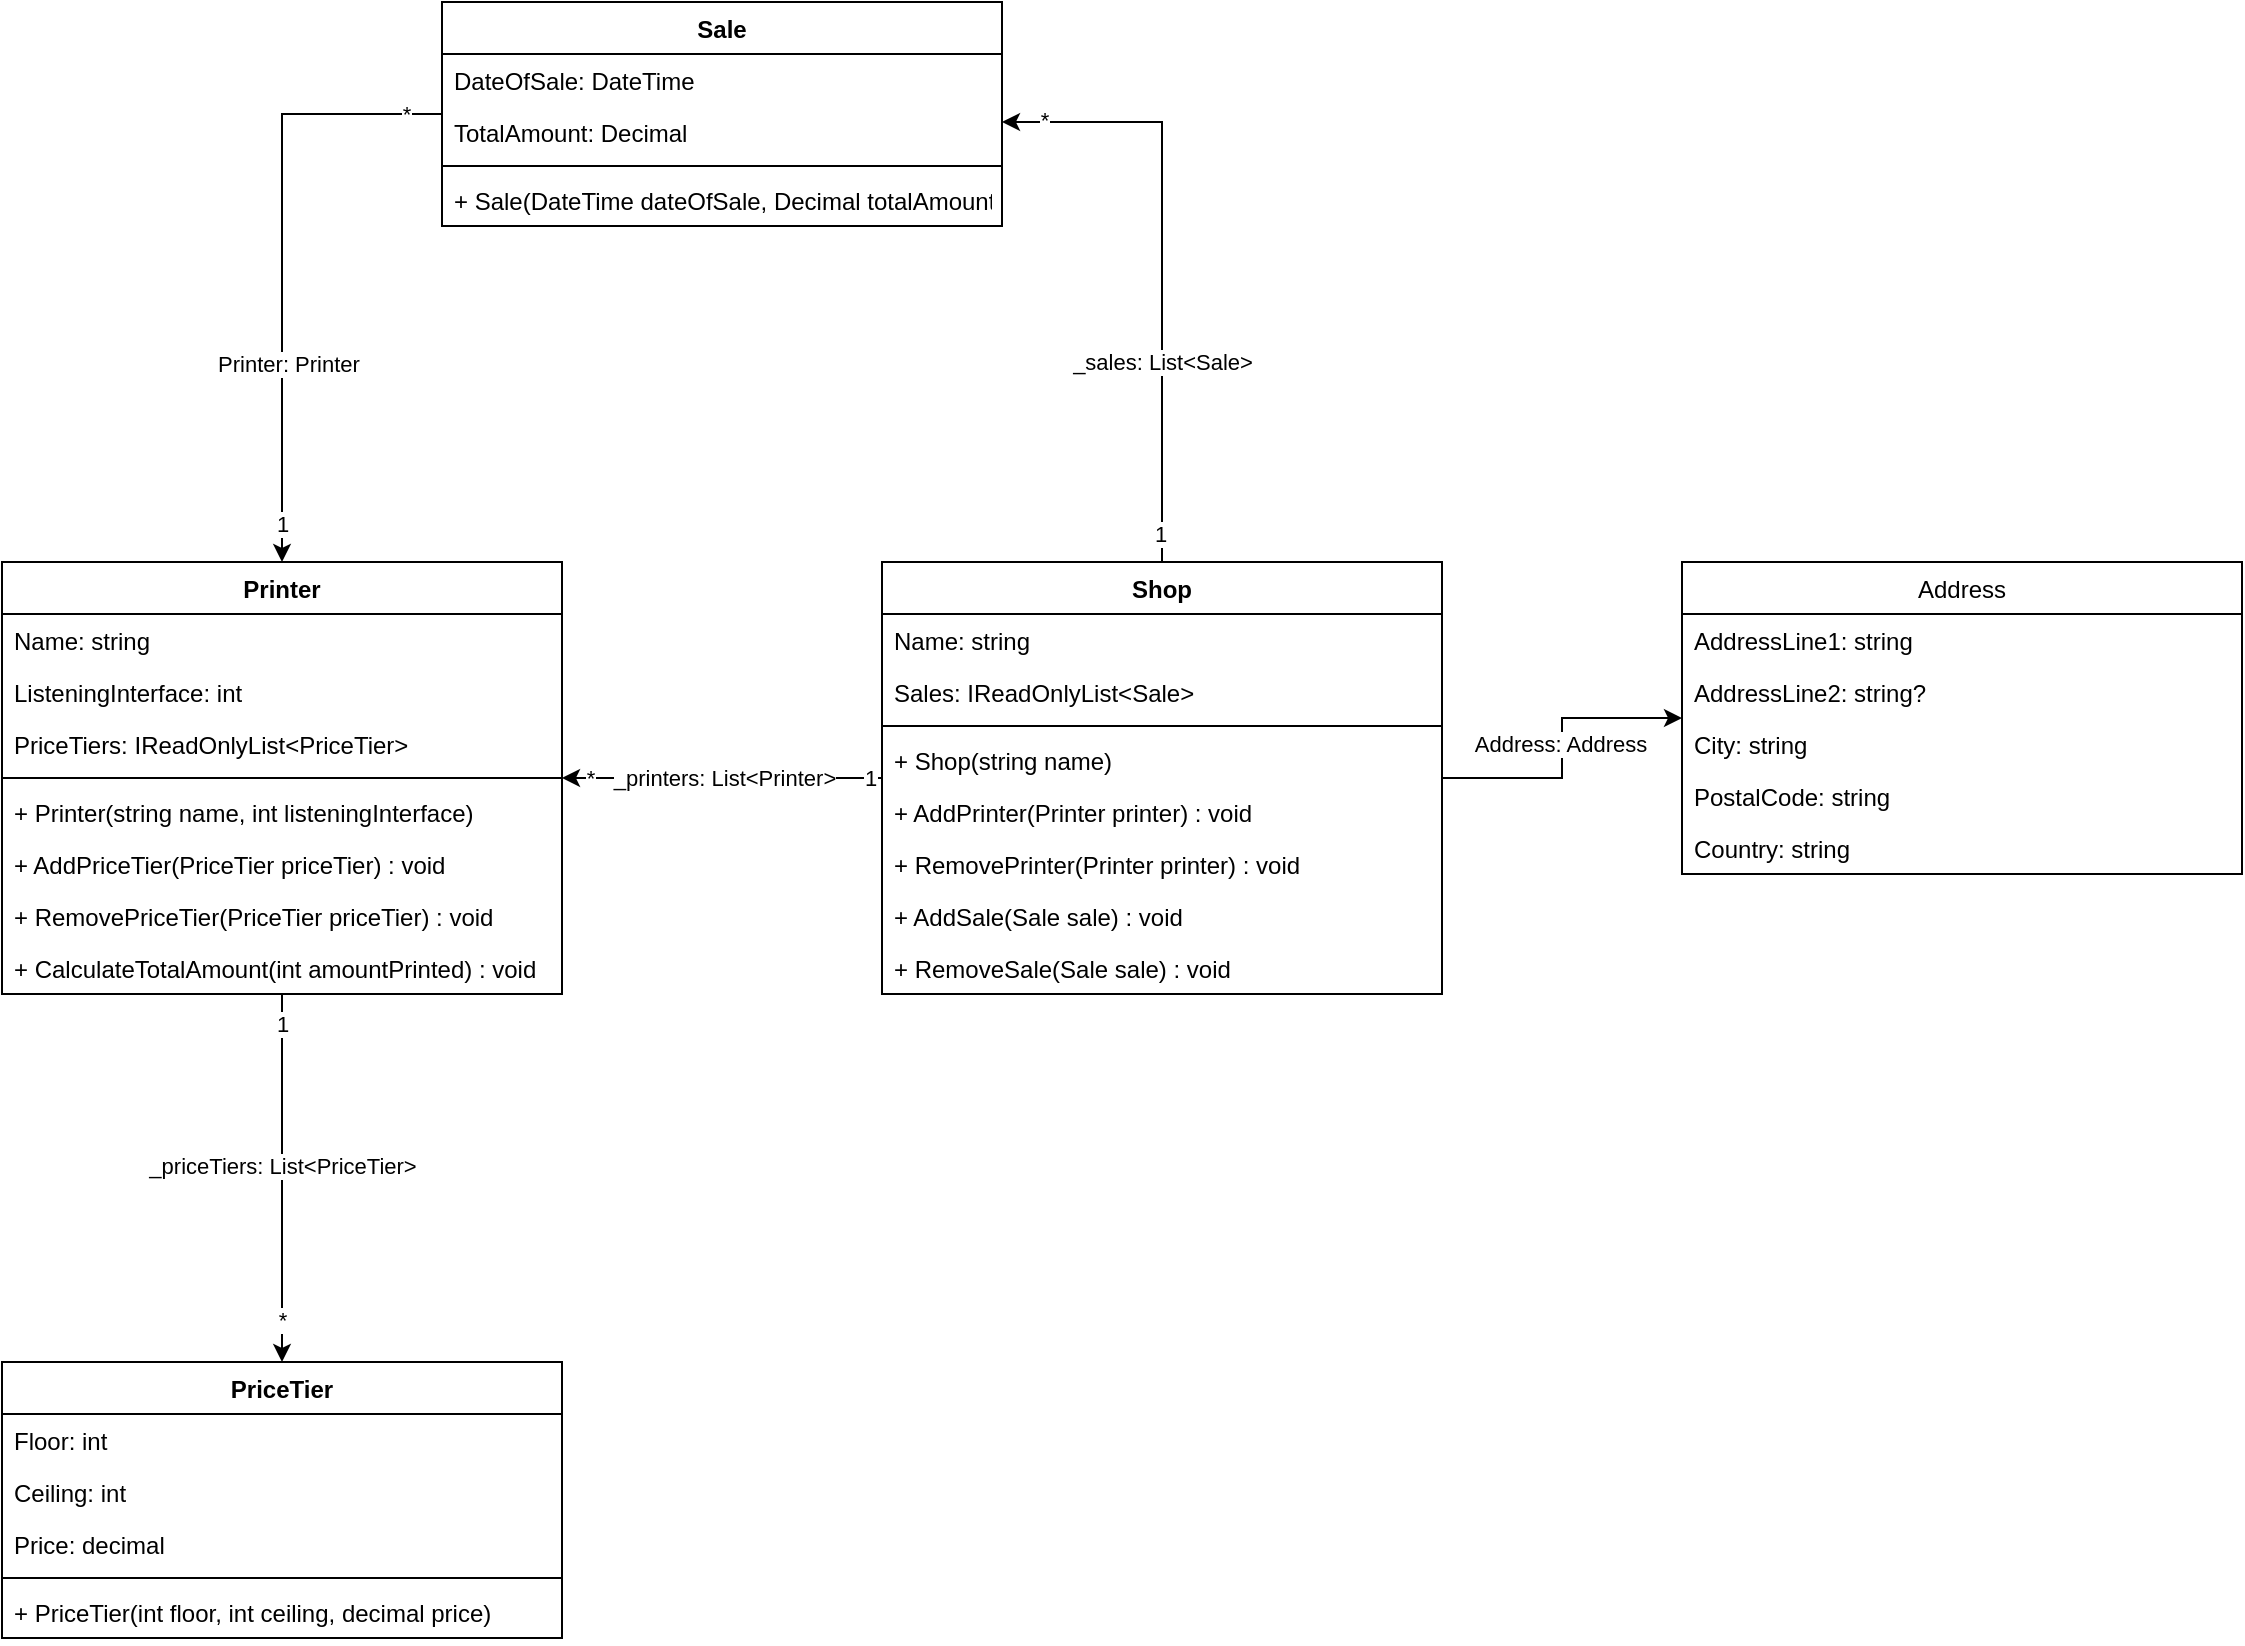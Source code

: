 <mxfile version="20.8.10" type="device"><diagram name="Domain Diagram" id="_zCiMvbynhJfKNZO0Z0d"><mxGraphModel dx="366" dy="710" grid="1" gridSize="10" guides="1" tooltips="1" connect="1" arrows="1" fold="1" page="1" pageScale="1" pageWidth="850" pageHeight="1100" math="0" shadow="0"><root><mxCell id="0"/><mxCell id="1" parent="0"/><mxCell id="toTs10aJIA5Pj1Y2ywiS-17" style="edgeStyle=orthogonalEdgeStyle;rounded=0;orthogonalLoop=1;jettySize=auto;html=1;entryX=0.5;entryY=0;entryDx=0;entryDy=0;" parent="1" source="toTs10aJIA5Pj1Y2ywiS-1" target="toTs10aJIA5Pj1Y2ywiS-8" edge="1"><mxGeometry relative="1" as="geometry"/></mxCell><mxCell id="toTs10aJIA5Pj1Y2ywiS-18" value="_priceTiers: List&amp;lt;PriceTier&amp;gt;" style="edgeLabel;html=1;align=center;verticalAlign=middle;resizable=0;points=[];" parent="toTs10aJIA5Pj1Y2ywiS-17" vertex="1" connectable="0"><mxGeometry x="-0.283" y="-1" relative="1" as="geometry"><mxPoint x="1" y="20" as="offset"/></mxGeometry></mxCell><mxCell id="toTs10aJIA5Pj1Y2ywiS-43" value="1" style="edgeLabel;html=1;align=center;verticalAlign=middle;resizable=0;points=[];" parent="toTs10aJIA5Pj1Y2ywiS-17" vertex="1" connectable="0"><mxGeometry x="-0.839" relative="1" as="geometry"><mxPoint as="offset"/></mxGeometry></mxCell><mxCell id="toTs10aJIA5Pj1Y2ywiS-44" value="*" style="edgeLabel;html=1;align=center;verticalAlign=middle;resizable=0;points=[];" parent="toTs10aJIA5Pj1Y2ywiS-17" vertex="1" connectable="0"><mxGeometry x="0.767" relative="1" as="geometry"><mxPoint as="offset"/></mxGeometry></mxCell><mxCell id="toTs10aJIA5Pj1Y2ywiS-1" value="Printer" style="swimlane;fontStyle=1;align=center;verticalAlign=top;childLayout=stackLayout;horizontal=1;startSize=26;horizontalStack=0;resizeParent=1;resizeParentMax=0;resizeLast=0;collapsible=1;marginBottom=0;" parent="1" vertex="1"><mxGeometry x="40" y="280" width="280" height="216" as="geometry"/></mxCell><mxCell id="toTs10aJIA5Pj1Y2ywiS-2" value="Name: string" style="text;strokeColor=none;fillColor=none;align=left;verticalAlign=top;spacingLeft=4;spacingRight=4;overflow=hidden;rotatable=0;points=[[0,0.5],[1,0.5]];portConstraint=eastwest;" parent="toTs10aJIA5Pj1Y2ywiS-1" vertex="1"><mxGeometry y="26" width="280" height="26" as="geometry"/></mxCell><mxCell id="toTs10aJIA5Pj1Y2ywiS-5" value="ListeningInterface: int" style="text;strokeColor=none;fillColor=none;align=left;verticalAlign=top;spacingLeft=4;spacingRight=4;overflow=hidden;rotatable=0;points=[[0,0.5],[1,0.5]];portConstraint=eastwest;" parent="toTs10aJIA5Pj1Y2ywiS-1" vertex="1"><mxGeometry y="52" width="280" height="26" as="geometry"/></mxCell><mxCell id="toTs10aJIA5Pj1Y2ywiS-6" value="PriceTiers: IReadOnlyList&lt;PriceTier&gt;" style="text;strokeColor=none;fillColor=none;align=left;verticalAlign=top;spacingLeft=4;spacingRight=4;overflow=hidden;rotatable=0;points=[[0,0.5],[1,0.5]];portConstraint=eastwest;" parent="toTs10aJIA5Pj1Y2ywiS-1" vertex="1"><mxGeometry y="78" width="280" height="26" as="geometry"/></mxCell><mxCell id="toTs10aJIA5Pj1Y2ywiS-3" value="" style="line;strokeWidth=1;fillColor=none;align=left;verticalAlign=middle;spacingTop=-1;spacingLeft=3;spacingRight=3;rotatable=0;labelPosition=right;points=[];portConstraint=eastwest;strokeColor=inherit;" parent="toTs10aJIA5Pj1Y2ywiS-1" vertex="1"><mxGeometry y="104" width="280" height="8" as="geometry"/></mxCell><mxCell id="toTs10aJIA5Pj1Y2ywiS-14" value="+ Printer(string name, int listeningInterface)" style="text;strokeColor=none;fillColor=none;align=left;verticalAlign=top;spacingLeft=4;spacingRight=4;overflow=hidden;rotatable=0;points=[[0,0.5],[1,0.5]];portConstraint=eastwest;" parent="toTs10aJIA5Pj1Y2ywiS-1" vertex="1"><mxGeometry y="112" width="280" height="26" as="geometry"/></mxCell><mxCell id="toTs10aJIA5Pj1Y2ywiS-4" value="+ AddPriceTier(PriceTier priceTier) : void" style="text;strokeColor=none;fillColor=none;align=left;verticalAlign=top;spacingLeft=4;spacingRight=4;overflow=hidden;rotatable=0;points=[[0,0.5],[1,0.5]];portConstraint=eastwest;" parent="toTs10aJIA5Pj1Y2ywiS-1" vertex="1"><mxGeometry y="138" width="280" height="26" as="geometry"/></mxCell><mxCell id="toTs10aJIA5Pj1Y2ywiS-7" value="+ RemovePriceTier(PriceTier priceTier) : void" style="text;strokeColor=none;fillColor=none;align=left;verticalAlign=top;spacingLeft=4;spacingRight=4;overflow=hidden;rotatable=0;points=[[0,0.5],[1,0.5]];portConstraint=eastwest;" parent="toTs10aJIA5Pj1Y2ywiS-1" vertex="1"><mxGeometry y="164" width="280" height="26" as="geometry"/></mxCell><mxCell id="bOXj_UgZI1pQX3H397VE-1" value="+ CalculateTotalAmount(int amountPrinted) : void" style="text;strokeColor=none;fillColor=none;align=left;verticalAlign=top;spacingLeft=4;spacingRight=4;overflow=hidden;rotatable=0;points=[[0,0.5],[1,0.5]];portConstraint=eastwest;" vertex="1" parent="toTs10aJIA5Pj1Y2ywiS-1"><mxGeometry y="190" width="280" height="26" as="geometry"/></mxCell><mxCell id="toTs10aJIA5Pj1Y2ywiS-8" value="PriceTier" style="swimlane;fontStyle=1;align=center;verticalAlign=top;childLayout=stackLayout;horizontal=1;startSize=26;horizontalStack=0;resizeParent=1;resizeParentMax=0;resizeLast=0;collapsible=1;marginBottom=0;" parent="1" vertex="1"><mxGeometry x="40" y="680" width="280" height="138" as="geometry"/></mxCell><mxCell id="toTs10aJIA5Pj1Y2ywiS-9" value="Floor: int" style="text;strokeColor=none;fillColor=none;align=left;verticalAlign=top;spacingLeft=4;spacingRight=4;overflow=hidden;rotatable=0;points=[[0,0.5],[1,0.5]];portConstraint=eastwest;" parent="toTs10aJIA5Pj1Y2ywiS-8" vertex="1"><mxGeometry y="26" width="280" height="26" as="geometry"/></mxCell><mxCell id="toTs10aJIA5Pj1Y2ywiS-12" value="Ceiling: int" style="text;strokeColor=none;fillColor=none;align=left;verticalAlign=top;spacingLeft=4;spacingRight=4;overflow=hidden;rotatable=0;points=[[0,0.5],[1,0.5]];portConstraint=eastwest;" parent="toTs10aJIA5Pj1Y2ywiS-8" vertex="1"><mxGeometry y="52" width="280" height="26" as="geometry"/></mxCell><mxCell id="toTs10aJIA5Pj1Y2ywiS-13" value="Price: decimal" style="text;strokeColor=none;fillColor=none;align=left;verticalAlign=top;spacingLeft=4;spacingRight=4;overflow=hidden;rotatable=0;points=[[0,0.5],[1,0.5]];portConstraint=eastwest;" parent="toTs10aJIA5Pj1Y2ywiS-8" vertex="1"><mxGeometry y="78" width="280" height="26" as="geometry"/></mxCell><mxCell id="toTs10aJIA5Pj1Y2ywiS-10" value="" style="line;strokeWidth=1;fillColor=none;align=left;verticalAlign=middle;spacingTop=-1;spacingLeft=3;spacingRight=3;rotatable=0;labelPosition=right;points=[];portConstraint=eastwest;strokeColor=inherit;" parent="toTs10aJIA5Pj1Y2ywiS-8" vertex="1"><mxGeometry y="104" width="280" height="8" as="geometry"/></mxCell><mxCell id="toTs10aJIA5Pj1Y2ywiS-16" value="+ PriceTier(int floor, int ceiling, decimal price)" style="text;strokeColor=none;fillColor=none;align=left;verticalAlign=top;spacingLeft=4;spacingRight=4;overflow=hidden;rotatable=0;points=[[0,0.5],[1,0.5]];portConstraint=eastwest;" parent="toTs10aJIA5Pj1Y2ywiS-8" vertex="1"><mxGeometry y="112" width="280" height="26" as="geometry"/></mxCell><mxCell id="toTs10aJIA5Pj1Y2ywiS-27" style="edgeStyle=orthogonalEdgeStyle;rounded=0;orthogonalLoop=1;jettySize=auto;html=1;" parent="1" source="toTs10aJIA5Pj1Y2ywiS-19" target="toTs10aJIA5Pj1Y2ywiS-1" edge="1"><mxGeometry relative="1" as="geometry"/></mxCell><mxCell id="toTs10aJIA5Pj1Y2ywiS-28" value="_printers: List&amp;lt;Printer&amp;gt;" style="edgeLabel;html=1;align=center;verticalAlign=middle;resizable=0;points=[];" parent="toTs10aJIA5Pj1Y2ywiS-27" vertex="1" connectable="0"><mxGeometry x="-0.145" y="-1" relative="1" as="geometry"><mxPoint x="-11" y="1" as="offset"/></mxGeometry></mxCell><mxCell id="toTs10aJIA5Pj1Y2ywiS-49" value="1" style="edgeLabel;html=1;align=center;verticalAlign=middle;resizable=0;points=[];" parent="toTs10aJIA5Pj1Y2ywiS-27" vertex="1" connectable="0"><mxGeometry x="-0.921" relative="1" as="geometry"><mxPoint as="offset"/></mxGeometry></mxCell><mxCell id="toTs10aJIA5Pj1Y2ywiS-50" value="*" style="edgeLabel;html=1;align=center;verticalAlign=middle;resizable=0;points=[];" parent="toTs10aJIA5Pj1Y2ywiS-27" vertex="1" connectable="0"><mxGeometry x="0.833" relative="1" as="geometry"><mxPoint as="offset"/></mxGeometry></mxCell><mxCell id="toTs10aJIA5Pj1Y2ywiS-36" style="edgeStyle=orthogonalEdgeStyle;rounded=0;orthogonalLoop=1;jettySize=auto;html=1;" parent="1" source="toTs10aJIA5Pj1Y2ywiS-19" edge="1"><mxGeometry relative="1" as="geometry"><mxPoint x="540" y="60" as="targetPoint"/><Array as="points"><mxPoint x="620" y="60"/><mxPoint x="540" y="60"/></Array></mxGeometry></mxCell><mxCell id="toTs10aJIA5Pj1Y2ywiS-37" value="_sales: List&amp;lt;Sale&amp;gt;" style="edgeLabel;html=1;align=center;verticalAlign=middle;resizable=0;points=[];" parent="toTs10aJIA5Pj1Y2ywiS-36" vertex="1" connectable="0"><mxGeometry x="-0.155" y="1" relative="1" as="geometry"><mxPoint x="1" y="27" as="offset"/></mxGeometry></mxCell><mxCell id="toTs10aJIA5Pj1Y2ywiS-47" value="*" style="edgeLabel;html=1;align=center;verticalAlign=middle;resizable=0;points=[];" parent="toTs10aJIA5Pj1Y2ywiS-36" vertex="1" connectable="0"><mxGeometry x="0.864" y="-1" relative="1" as="geometry"><mxPoint as="offset"/></mxGeometry></mxCell><mxCell id="toTs10aJIA5Pj1Y2ywiS-48" value="1" style="edgeLabel;html=1;align=center;verticalAlign=middle;resizable=0;points=[];" parent="toTs10aJIA5Pj1Y2ywiS-36" vertex="1" connectable="0"><mxGeometry x="-0.9" y="1" relative="1" as="geometry"><mxPoint y="1" as="offset"/></mxGeometry></mxCell><mxCell id="toTs10aJIA5Pj1Y2ywiS-69" style="edgeStyle=orthogonalEdgeStyle;rounded=0;orthogonalLoop=1;jettySize=auto;html=1;" parent="1" source="toTs10aJIA5Pj1Y2ywiS-19" target="toTs10aJIA5Pj1Y2ywiS-60" edge="1"><mxGeometry relative="1" as="geometry"/></mxCell><mxCell id="toTs10aJIA5Pj1Y2ywiS-70" value="Address: Address" style="edgeLabel;html=1;align=center;verticalAlign=middle;resizable=0;points=[];" parent="toTs10aJIA5Pj1Y2ywiS-69" vertex="1" connectable="0"><mxGeometry x="0.148" y="1" relative="1" as="geometry"><mxPoint y="9" as="offset"/></mxGeometry></mxCell><mxCell id="toTs10aJIA5Pj1Y2ywiS-19" value="Shop" style="swimlane;fontStyle=1;align=center;verticalAlign=top;childLayout=stackLayout;horizontal=1;startSize=26;horizontalStack=0;resizeParent=1;resizeParentMax=0;resizeLast=0;collapsible=1;marginBottom=0;" parent="1" vertex="1"><mxGeometry x="480" y="280" width="280" height="216" as="geometry"/></mxCell><mxCell id="toTs10aJIA5Pj1Y2ywiS-20" value="Name: string" style="text;strokeColor=none;fillColor=none;align=left;verticalAlign=top;spacingLeft=4;spacingRight=4;overflow=hidden;rotatable=0;points=[[0,0.5],[1,0.5]];portConstraint=eastwest;" parent="toTs10aJIA5Pj1Y2ywiS-19" vertex="1"><mxGeometry y="26" width="280" height="26" as="geometry"/></mxCell><mxCell id="toTs10aJIA5Pj1Y2ywiS-38" value="Sales: IReadOnlyList&lt;Sale&gt;" style="text;strokeColor=none;fillColor=none;align=left;verticalAlign=top;spacingLeft=4;spacingRight=4;overflow=hidden;rotatable=0;points=[[0,0.5],[1,0.5]];portConstraint=eastwest;" parent="toTs10aJIA5Pj1Y2ywiS-19" vertex="1"><mxGeometry y="52" width="280" height="26" as="geometry"/></mxCell><mxCell id="toTs10aJIA5Pj1Y2ywiS-21" value="" style="line;strokeWidth=1;fillColor=none;align=left;verticalAlign=middle;spacingTop=-1;spacingLeft=3;spacingRight=3;rotatable=0;labelPosition=right;points=[];portConstraint=eastwest;strokeColor=inherit;" parent="toTs10aJIA5Pj1Y2ywiS-19" vertex="1"><mxGeometry y="78" width="280" height="8" as="geometry"/></mxCell><mxCell id="toTs10aJIA5Pj1Y2ywiS-29" value="+ Shop(string name)" style="text;strokeColor=none;fillColor=none;align=left;verticalAlign=top;spacingLeft=4;spacingRight=4;overflow=hidden;rotatable=0;points=[[0,0.5],[1,0.5]];portConstraint=eastwest;" parent="toTs10aJIA5Pj1Y2ywiS-19" vertex="1"><mxGeometry y="86" width="280" height="26" as="geometry"/></mxCell><mxCell id="toTs10aJIA5Pj1Y2ywiS-22" value="+ AddPrinter(Printer printer) : void" style="text;strokeColor=none;fillColor=none;align=left;verticalAlign=top;spacingLeft=4;spacingRight=4;overflow=hidden;rotatable=0;points=[[0,0.5],[1,0.5]];portConstraint=eastwest;" parent="toTs10aJIA5Pj1Y2ywiS-19" vertex="1"><mxGeometry y="112" width="280" height="26" as="geometry"/></mxCell><mxCell id="toTs10aJIA5Pj1Y2ywiS-23" value="+ RemovePrinter(Printer printer) : void" style="text;strokeColor=none;fillColor=none;align=left;verticalAlign=top;spacingLeft=4;spacingRight=4;overflow=hidden;rotatable=0;points=[[0,0.5],[1,0.5]];portConstraint=eastwest;" parent="toTs10aJIA5Pj1Y2ywiS-19" vertex="1"><mxGeometry y="138" width="280" height="26" as="geometry"/></mxCell><mxCell id="toTs10aJIA5Pj1Y2ywiS-39" value="+ AddSale(Sale sale) : void" style="text;strokeColor=none;fillColor=none;align=left;verticalAlign=top;spacingLeft=4;spacingRight=4;overflow=hidden;rotatable=0;points=[[0,0.5],[1,0.5]];portConstraint=eastwest;" parent="toTs10aJIA5Pj1Y2ywiS-19" vertex="1"><mxGeometry y="164" width="280" height="26" as="geometry"/></mxCell><mxCell id="toTs10aJIA5Pj1Y2ywiS-40" value="+ RemoveSale(Sale sale) : void" style="text;strokeColor=none;fillColor=none;align=left;verticalAlign=top;spacingLeft=4;spacingRight=4;overflow=hidden;rotatable=0;points=[[0,0.5],[1,0.5]];portConstraint=eastwest;" parent="toTs10aJIA5Pj1Y2ywiS-19" vertex="1"><mxGeometry y="190" width="280" height="26" as="geometry"/></mxCell><mxCell id="toTs10aJIA5Pj1Y2ywiS-35" style="edgeStyle=orthogonalEdgeStyle;rounded=0;orthogonalLoop=1;jettySize=auto;html=1;entryX=0.5;entryY=0;entryDx=0;entryDy=0;" parent="1" source="toTs10aJIA5Pj1Y2ywiS-30" target="toTs10aJIA5Pj1Y2ywiS-1" edge="1"><mxGeometry relative="1" as="geometry"><Array as="points"><mxPoint x="180" y="56"/></Array></mxGeometry></mxCell><mxCell id="toTs10aJIA5Pj1Y2ywiS-42" value="Printer: Printer" style="edgeLabel;html=1;align=center;verticalAlign=middle;resizable=0;points=[];" parent="toTs10aJIA5Pj1Y2ywiS-35" vertex="1" connectable="0"><mxGeometry x="0.377" y="3" relative="1" as="geometry"><mxPoint y="-5" as="offset"/></mxGeometry></mxCell><mxCell id="toTs10aJIA5Pj1Y2ywiS-45" value="1" style="edgeLabel;html=1;align=center;verticalAlign=middle;resizable=0;points=[];" parent="toTs10aJIA5Pj1Y2ywiS-35" vertex="1" connectable="0"><mxGeometry x="0.874" relative="1" as="geometry"><mxPoint as="offset"/></mxGeometry></mxCell><mxCell id="toTs10aJIA5Pj1Y2ywiS-46" value="*" style="edgeLabel;html=1;align=center;verticalAlign=middle;resizable=0;points=[];" parent="toTs10aJIA5Pj1Y2ywiS-35" vertex="1" connectable="0"><mxGeometry x="-0.878" relative="1" as="geometry"><mxPoint as="offset"/></mxGeometry></mxCell><mxCell id="toTs10aJIA5Pj1Y2ywiS-30" value="Sale" style="swimlane;fontStyle=1;align=center;verticalAlign=top;childLayout=stackLayout;horizontal=1;startSize=26;horizontalStack=0;resizeParent=1;resizeParentMax=0;resizeLast=0;collapsible=1;marginBottom=0;" parent="1" vertex="1"><mxGeometry x="260" width="280" height="112" as="geometry"/></mxCell><mxCell id="toTs10aJIA5Pj1Y2ywiS-31" value="DateOfSale: DateTime" style="text;strokeColor=none;fillColor=none;align=left;verticalAlign=top;spacingLeft=4;spacingRight=4;overflow=hidden;rotatable=0;points=[[0,0.5],[1,0.5]];portConstraint=eastwest;" parent="toTs10aJIA5Pj1Y2ywiS-30" vertex="1"><mxGeometry y="26" width="280" height="26" as="geometry"/></mxCell><mxCell id="toTs10aJIA5Pj1Y2ywiS-34" value="TotalAmount: Decimal" style="text;strokeColor=none;fillColor=none;align=left;verticalAlign=top;spacingLeft=4;spacingRight=4;overflow=hidden;rotatable=0;points=[[0,0.5],[1,0.5]];portConstraint=eastwest;" parent="toTs10aJIA5Pj1Y2ywiS-30" vertex="1"><mxGeometry y="52" width="280" height="26" as="geometry"/></mxCell><mxCell id="toTs10aJIA5Pj1Y2ywiS-32" value="" style="line;strokeWidth=1;fillColor=none;align=left;verticalAlign=middle;spacingTop=-1;spacingLeft=3;spacingRight=3;rotatable=0;labelPosition=right;points=[];portConstraint=eastwest;strokeColor=inherit;" parent="toTs10aJIA5Pj1Y2ywiS-30" vertex="1"><mxGeometry y="78" width="280" height="8" as="geometry"/></mxCell><mxCell id="toTs10aJIA5Pj1Y2ywiS-33" value="+ Sale(DateTime dateOfSale, Decimal totalAmount, Printer printer)" style="text;strokeColor=none;fillColor=none;align=left;verticalAlign=top;spacingLeft=4;spacingRight=4;overflow=hidden;rotatable=0;points=[[0,0.5],[1,0.5]];portConstraint=eastwest;" parent="toTs10aJIA5Pj1Y2ywiS-30" vertex="1"><mxGeometry y="86" width="280" height="26" as="geometry"/></mxCell><mxCell id="toTs10aJIA5Pj1Y2ywiS-60" value="Address" style="swimlane;fontStyle=0;childLayout=stackLayout;horizontal=1;startSize=26;fillColor=none;horizontalStack=0;resizeParent=1;resizeParentMax=0;resizeLast=0;collapsible=1;marginBottom=0;" parent="1" vertex="1"><mxGeometry x="880" y="280" width="280" height="156" as="geometry"/></mxCell><mxCell id="toTs10aJIA5Pj1Y2ywiS-61" value="AddressLine1: string" style="text;strokeColor=none;fillColor=none;align=left;verticalAlign=top;spacingLeft=4;spacingRight=4;overflow=hidden;rotatable=0;points=[[0,0.5],[1,0.5]];portConstraint=eastwest;" parent="toTs10aJIA5Pj1Y2ywiS-60" vertex="1"><mxGeometry y="26" width="280" height="26" as="geometry"/></mxCell><mxCell id="toTs10aJIA5Pj1Y2ywiS-62" value="AddressLine2: string?" style="text;strokeColor=none;fillColor=none;align=left;verticalAlign=top;spacingLeft=4;spacingRight=4;overflow=hidden;rotatable=0;points=[[0,0.5],[1,0.5]];portConstraint=eastwest;" parent="toTs10aJIA5Pj1Y2ywiS-60" vertex="1"><mxGeometry y="52" width="280" height="26" as="geometry"/></mxCell><mxCell id="toTs10aJIA5Pj1Y2ywiS-63" value="City: string" style="text;strokeColor=none;fillColor=none;align=left;verticalAlign=top;spacingLeft=4;spacingRight=4;overflow=hidden;rotatable=0;points=[[0,0.5],[1,0.5]];portConstraint=eastwest;" parent="toTs10aJIA5Pj1Y2ywiS-60" vertex="1"><mxGeometry y="78" width="280" height="26" as="geometry"/></mxCell><mxCell id="toTs10aJIA5Pj1Y2ywiS-64" value="PostalCode: string" style="text;strokeColor=none;fillColor=none;align=left;verticalAlign=top;spacingLeft=4;spacingRight=4;overflow=hidden;rotatable=0;points=[[0,0.5],[1,0.5]];portConstraint=eastwest;" parent="toTs10aJIA5Pj1Y2ywiS-60" vertex="1"><mxGeometry y="104" width="280" height="26" as="geometry"/></mxCell><mxCell id="toTs10aJIA5Pj1Y2ywiS-65" value="Country: string" style="text;strokeColor=none;fillColor=none;align=left;verticalAlign=top;spacingLeft=4;spacingRight=4;overflow=hidden;rotatable=0;points=[[0,0.5],[1,0.5]];portConstraint=eastwest;" parent="toTs10aJIA5Pj1Y2ywiS-60" vertex="1"><mxGeometry y="130" width="280" height="26" as="geometry"/></mxCell></root></mxGraphModel></diagram></mxfile>